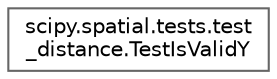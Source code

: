 digraph "Graphical Class Hierarchy"
{
 // LATEX_PDF_SIZE
  bgcolor="transparent";
  edge [fontname=Helvetica,fontsize=10,labelfontname=Helvetica,labelfontsize=10];
  node [fontname=Helvetica,fontsize=10,shape=box,height=0.2,width=0.4];
  rankdir="LR";
  Node0 [id="Node000000",label="scipy.spatial.tests.test\l_distance.TestIsValidY",height=0.2,width=0.4,color="grey40", fillcolor="white", style="filled",URL="$d1/de0/classscipy_1_1spatial_1_1tests_1_1test__distance_1_1TestIsValidY.html",tooltip=" "];
}
